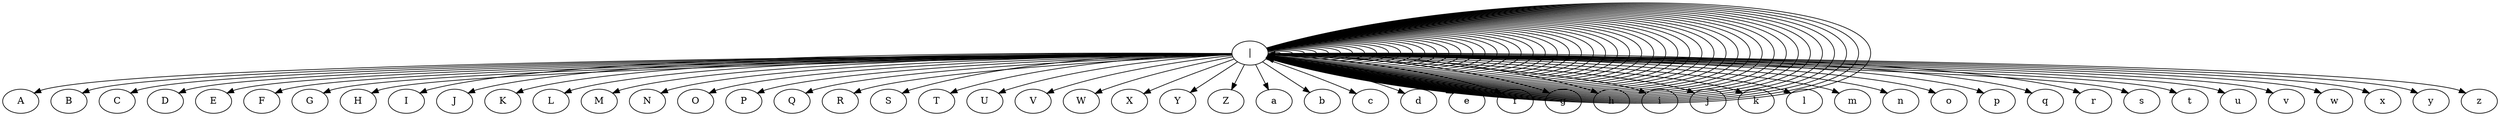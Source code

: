 digraph tree {
    "|";
    "|";
    "|";
    "|";
    "|";
    "|";
    "|";
    "|";
    "|";
    "|";
    "|";
    "|";
    "|";
    "|";
    "|";
    "|";
    "|";
    "|";
    "|";
    "|";
    "|";
    "|";
    "|";
    "|";
    "|";
    "|";
    "|";
    "|";
    "|";
    "|";
    "|";
    "|";
    "|";
    "|";
    "|";
    "|";
    "|";
    "|";
    "|";
    "|";
    "|";
    "|";
    "|";
    "|";
    "|";
    "|";
    "|";
    "|";
    "|";
    "|";
    "|";
    "A";
    "B";
    "C";
    "D";
    "E";
    "F";
    "G";
    "H";
    "I";
    "J";
    "K";
    "L";
    "M";
    "N";
    "O";
    "P";
    "Q";
    "R";
    "S";
    "T";
    "U";
    "V";
    "W";
    "X";
    "Y";
    "Z";
    "a";
    "b";
    "c";
    "d";
    "e";
    "f";
    "g";
    "h";
    "i";
    "j";
    "k";
    "l";
    "m";
    "n";
    "o";
    "p";
    "q";
    "r";
    "s";
    "t";
    "u";
    "v";
    "w";
    "x";
    "y";
    "z";
    "|" -> "|";
    "|" -> "z";
    "|" -> "|";
    "|" -> "y";
    "|" -> "|";
    "|" -> "x";
    "|" -> "|";
    "|" -> "w";
    "|" -> "|";
    "|" -> "v";
    "|" -> "|";
    "|" -> "u";
    "|" -> "|";
    "|" -> "t";
    "|" -> "|";
    "|" -> "s";
    "|" -> "|";
    "|" -> "r";
    "|" -> "|";
    "|" -> "q";
    "|" -> "|";
    "|" -> "p";
    "|" -> "|";
    "|" -> "o";
    "|" -> "|";
    "|" -> "n";
    "|" -> "|";
    "|" -> "m";
    "|" -> "|";
    "|" -> "l";
    "|" -> "|";
    "|" -> "k";
    "|" -> "|";
    "|" -> "j";
    "|" -> "|";
    "|" -> "i";
    "|" -> "|";
    "|" -> "h";
    "|" -> "|";
    "|" -> "g";
    "|" -> "|";
    "|" -> "f";
    "|" -> "|";
    "|" -> "e";
    "|" -> "|";
    "|" -> "d";
    "|" -> "|";
    "|" -> "c";
    "|" -> "|";
    "|" -> "b";
    "|" -> "|";
    "|" -> "a";
    "|" -> "|";
    "|" -> "Z";
    "|" -> "|";
    "|" -> "Y";
    "|" -> "|";
    "|" -> "X";
    "|" -> "|";
    "|" -> "W";
    "|" -> "|";
    "|" -> "V";
    "|" -> "|";
    "|" -> "U";
    "|" -> "|";
    "|" -> "T";
    "|" -> "|";
    "|" -> "S";
    "|" -> "|";
    "|" -> "R";
    "|" -> "|";
    "|" -> "Q";
    "|" -> "|";
    "|" -> "P";
    "|" -> "|";
    "|" -> "O";
    "|" -> "|";
    "|" -> "N";
    "|" -> "|";
    "|" -> "M";
    "|" -> "|";
    "|" -> "L";
    "|" -> "|";
    "|" -> "K";
    "|" -> "|";
    "|" -> "J";
    "|" -> "|";
    "|" -> "I";
    "|" -> "|";
    "|" -> "H";
    "|" -> "|";
    "|" -> "G";
    "|" -> "|";
    "|" -> "F";
    "|" -> "|";
    "|" -> "E";
    "|" -> "|";
    "|" -> "D";
    "|" -> "|";
    "|" -> "C";
    "|" -> "A";
    "|" -> "B";
}
